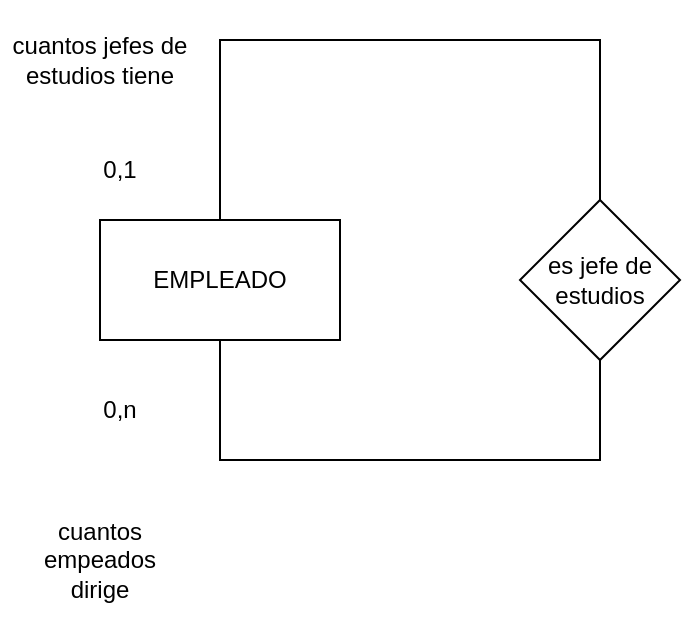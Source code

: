 <mxfile version="20.3.7" type="device"><diagram id="R2lEEEUBdFMjLlhIrx00" name="Page-1"><mxGraphModel dx="826" dy="859" grid="1" gridSize="10" guides="1" tooltips="1" connect="1" arrows="1" fold="1" page="1" pageScale="1" pageWidth="850" pageHeight="1100" math="0" shadow="0" extFonts="Permanent Marker^https://fonts.googleapis.com/css?family=Permanent+Marker"><root><mxCell id="0"/><mxCell id="1" parent="0"/><mxCell id="A0AwEB54l4wOIAIs7osF-1" value="EMPLEADO" style="rounded=0;whiteSpace=wrap;html=1;" vertex="1" parent="1"><mxGeometry x="290" y="170" width="120" height="60" as="geometry"/></mxCell><mxCell id="A0AwEB54l4wOIAIs7osF-2" value="es jefe de estudios" style="rhombus;whiteSpace=wrap;html=1;" vertex="1" parent="1"><mxGeometry x="500" y="160" width="80" height="80" as="geometry"/></mxCell><mxCell id="A0AwEB54l4wOIAIs7osF-3" value="" style="endArrow=none;html=1;rounded=0;exitX=0.5;exitY=0;exitDx=0;exitDy=0;entryX=0.5;entryY=0;entryDx=0;entryDy=0;" edge="1" parent="1" source="A0AwEB54l4wOIAIs7osF-1" target="A0AwEB54l4wOIAIs7osF-2"><mxGeometry width="50" height="50" relative="1" as="geometry"><mxPoint x="400" y="410" as="sourcePoint"/><mxPoint x="450" y="360" as="targetPoint"/><Array as="points"><mxPoint x="350" y="80"/><mxPoint x="540" y="80"/></Array></mxGeometry></mxCell><mxCell id="A0AwEB54l4wOIAIs7osF-4" value="" style="endArrow=none;html=1;rounded=0;exitX=0.5;exitY=1;exitDx=0;exitDy=0;entryX=0.5;entryY=1;entryDx=0;entryDy=0;" edge="1" parent="1" source="A0AwEB54l4wOIAIs7osF-1" target="A0AwEB54l4wOIAIs7osF-2"><mxGeometry width="50" height="50" relative="1" as="geometry"><mxPoint x="350" y="380" as="sourcePoint"/><mxPoint x="540" y="370" as="targetPoint"/><Array as="points"><mxPoint x="350" y="290"/><mxPoint x="540" y="290"/></Array></mxGeometry></mxCell><mxCell id="A0AwEB54l4wOIAIs7osF-5" value="0,n" style="text;html=1;strokeColor=none;fillColor=none;align=center;verticalAlign=middle;whiteSpace=wrap;rounded=0;" vertex="1" parent="1"><mxGeometry x="270" y="250" width="60" height="30" as="geometry"/></mxCell><mxCell id="A0AwEB54l4wOIAIs7osF-6" value="0,1" style="text;html=1;strokeColor=none;fillColor=none;align=center;verticalAlign=middle;whiteSpace=wrap;rounded=0;" vertex="1" parent="1"><mxGeometry x="270" y="130" width="60" height="30" as="geometry"/></mxCell><mxCell id="A0AwEB54l4wOIAIs7osF-7" value="cuantos empeados dirige" style="text;html=1;strokeColor=none;fillColor=none;align=center;verticalAlign=middle;whiteSpace=wrap;rounded=0;" vertex="1" parent="1"><mxGeometry x="245" y="310" width="90" height="60" as="geometry"/></mxCell><mxCell id="A0AwEB54l4wOIAIs7osF-8" value="cuantos jefes de estudios tiene" style="text;html=1;strokeColor=none;fillColor=none;align=center;verticalAlign=middle;whiteSpace=wrap;rounded=0;" vertex="1" parent="1"><mxGeometry x="240" y="60" width="100" height="60" as="geometry"/></mxCell></root></mxGraphModel></diagram></mxfile>